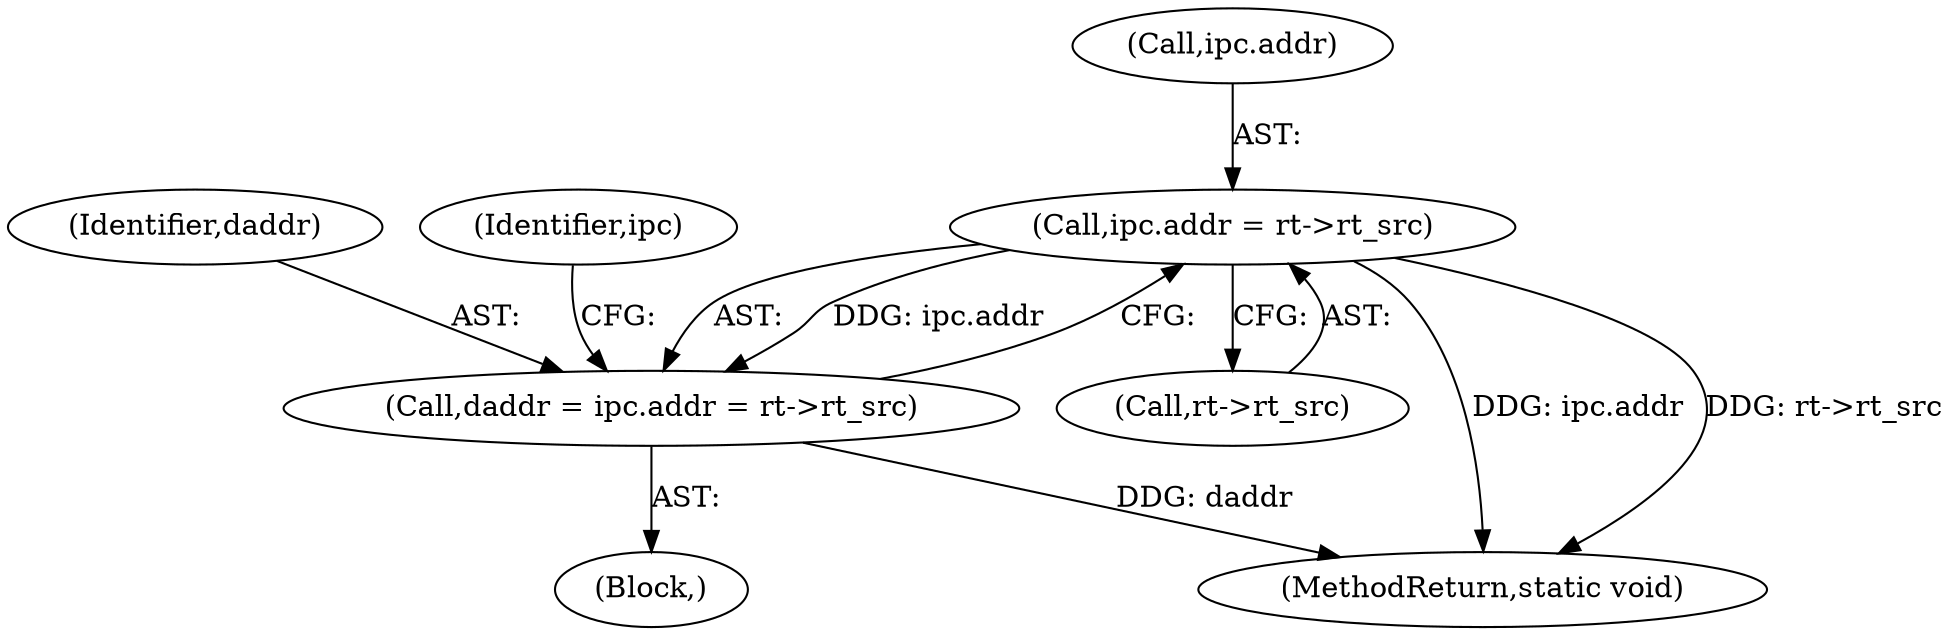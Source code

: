 digraph "0_linux_f6d8bd051c391c1c0458a30b2a7abcd939329259_11@pointer" {
"1000166" [label="(Call,ipc.addr = rt->rt_src)"];
"1000164" [label="(Call,daddr = ipc.addr = rt->rt_src)"];
"1000164" [label="(Call,daddr = ipc.addr = rt->rt_src)"];
"1000167" [label="(Call,ipc.addr)"];
"1000170" [label="(Call,rt->rt_src)"];
"1000165" [label="(Identifier,daddr)"];
"1000269" [label="(MethodReturn,static void)"];
"1000103" [label="(Block,)"];
"1000175" [label="(Identifier,ipc)"];
"1000166" [label="(Call,ipc.addr = rt->rt_src)"];
"1000166" -> "1000164"  [label="AST: "];
"1000166" -> "1000170"  [label="CFG: "];
"1000167" -> "1000166"  [label="AST: "];
"1000170" -> "1000166"  [label="AST: "];
"1000164" -> "1000166"  [label="CFG: "];
"1000166" -> "1000269"  [label="DDG: ipc.addr"];
"1000166" -> "1000269"  [label="DDG: rt->rt_src"];
"1000166" -> "1000164"  [label="DDG: ipc.addr"];
"1000164" -> "1000103"  [label="AST: "];
"1000165" -> "1000164"  [label="AST: "];
"1000175" -> "1000164"  [label="CFG: "];
"1000164" -> "1000269"  [label="DDG: daddr"];
}
